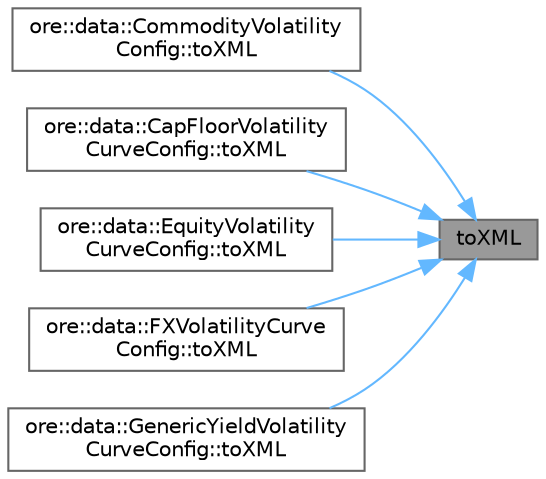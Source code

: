 digraph "toXML"
{
 // INTERACTIVE_SVG=YES
 // LATEX_PDF_SIZE
  bgcolor="transparent";
  edge [fontname=Helvetica,fontsize=10,labelfontname=Helvetica,labelfontsize=10];
  node [fontname=Helvetica,fontsize=10,shape=box,height=0.2,width=0.4];
  rankdir="RL";
  Node1 [label="toXML",height=0.2,width=0.4,color="gray40", fillcolor="grey60", style="filled", fontcolor="black",tooltip=" "];
  Node1 -> Node2 [dir="back",color="steelblue1",style="solid"];
  Node2 [label="ore::data::CommodityVolatility\lConfig::toXML",height=0.2,width=0.4,color="grey40", fillcolor="white", style="filled",URL="$classore_1_1data_1_1_commodity_volatility_config.html#a5ab84b4972e623b734fc13becbf7902e",tooltip=" "];
  Node1 -> Node3 [dir="back",color="steelblue1",style="solid"];
  Node3 [label="ore::data::CapFloorVolatility\lCurveConfig::toXML",height=0.2,width=0.4,color="grey40", fillcolor="white", style="filled",URL="$classore_1_1data_1_1_cap_floor_volatility_curve_config.html#a0881d80390ae17ef0094dcd8c91c4936",tooltip=" "];
  Node1 -> Node4 [dir="back",color="steelblue1",style="solid"];
  Node4 [label="ore::data::EquityVolatility\lCurveConfig::toXML",height=0.2,width=0.4,color="grey40", fillcolor="white", style="filled",URL="$classore_1_1data_1_1_equity_volatility_curve_config.html#a0881d80390ae17ef0094dcd8c91c4936",tooltip=" "];
  Node1 -> Node5 [dir="back",color="steelblue1",style="solid"];
  Node5 [label="ore::data::FXVolatilityCurve\lConfig::toXML",height=0.2,width=0.4,color="grey40", fillcolor="white", style="filled",URL="$classore_1_1data_1_1_f_x_volatility_curve_config.html#a0881d80390ae17ef0094dcd8c91c4936",tooltip=" "];
  Node1 -> Node6 [dir="back",color="steelblue1",style="solid"];
  Node6 [label="ore::data::GenericYieldVolatility\lCurveConfig::toXML",height=0.2,width=0.4,color="grey40", fillcolor="white", style="filled",URL="$classore_1_1data_1_1_generic_yield_volatility_curve_config.html#a0881d80390ae17ef0094dcd8c91c4936",tooltip=" "];
}
